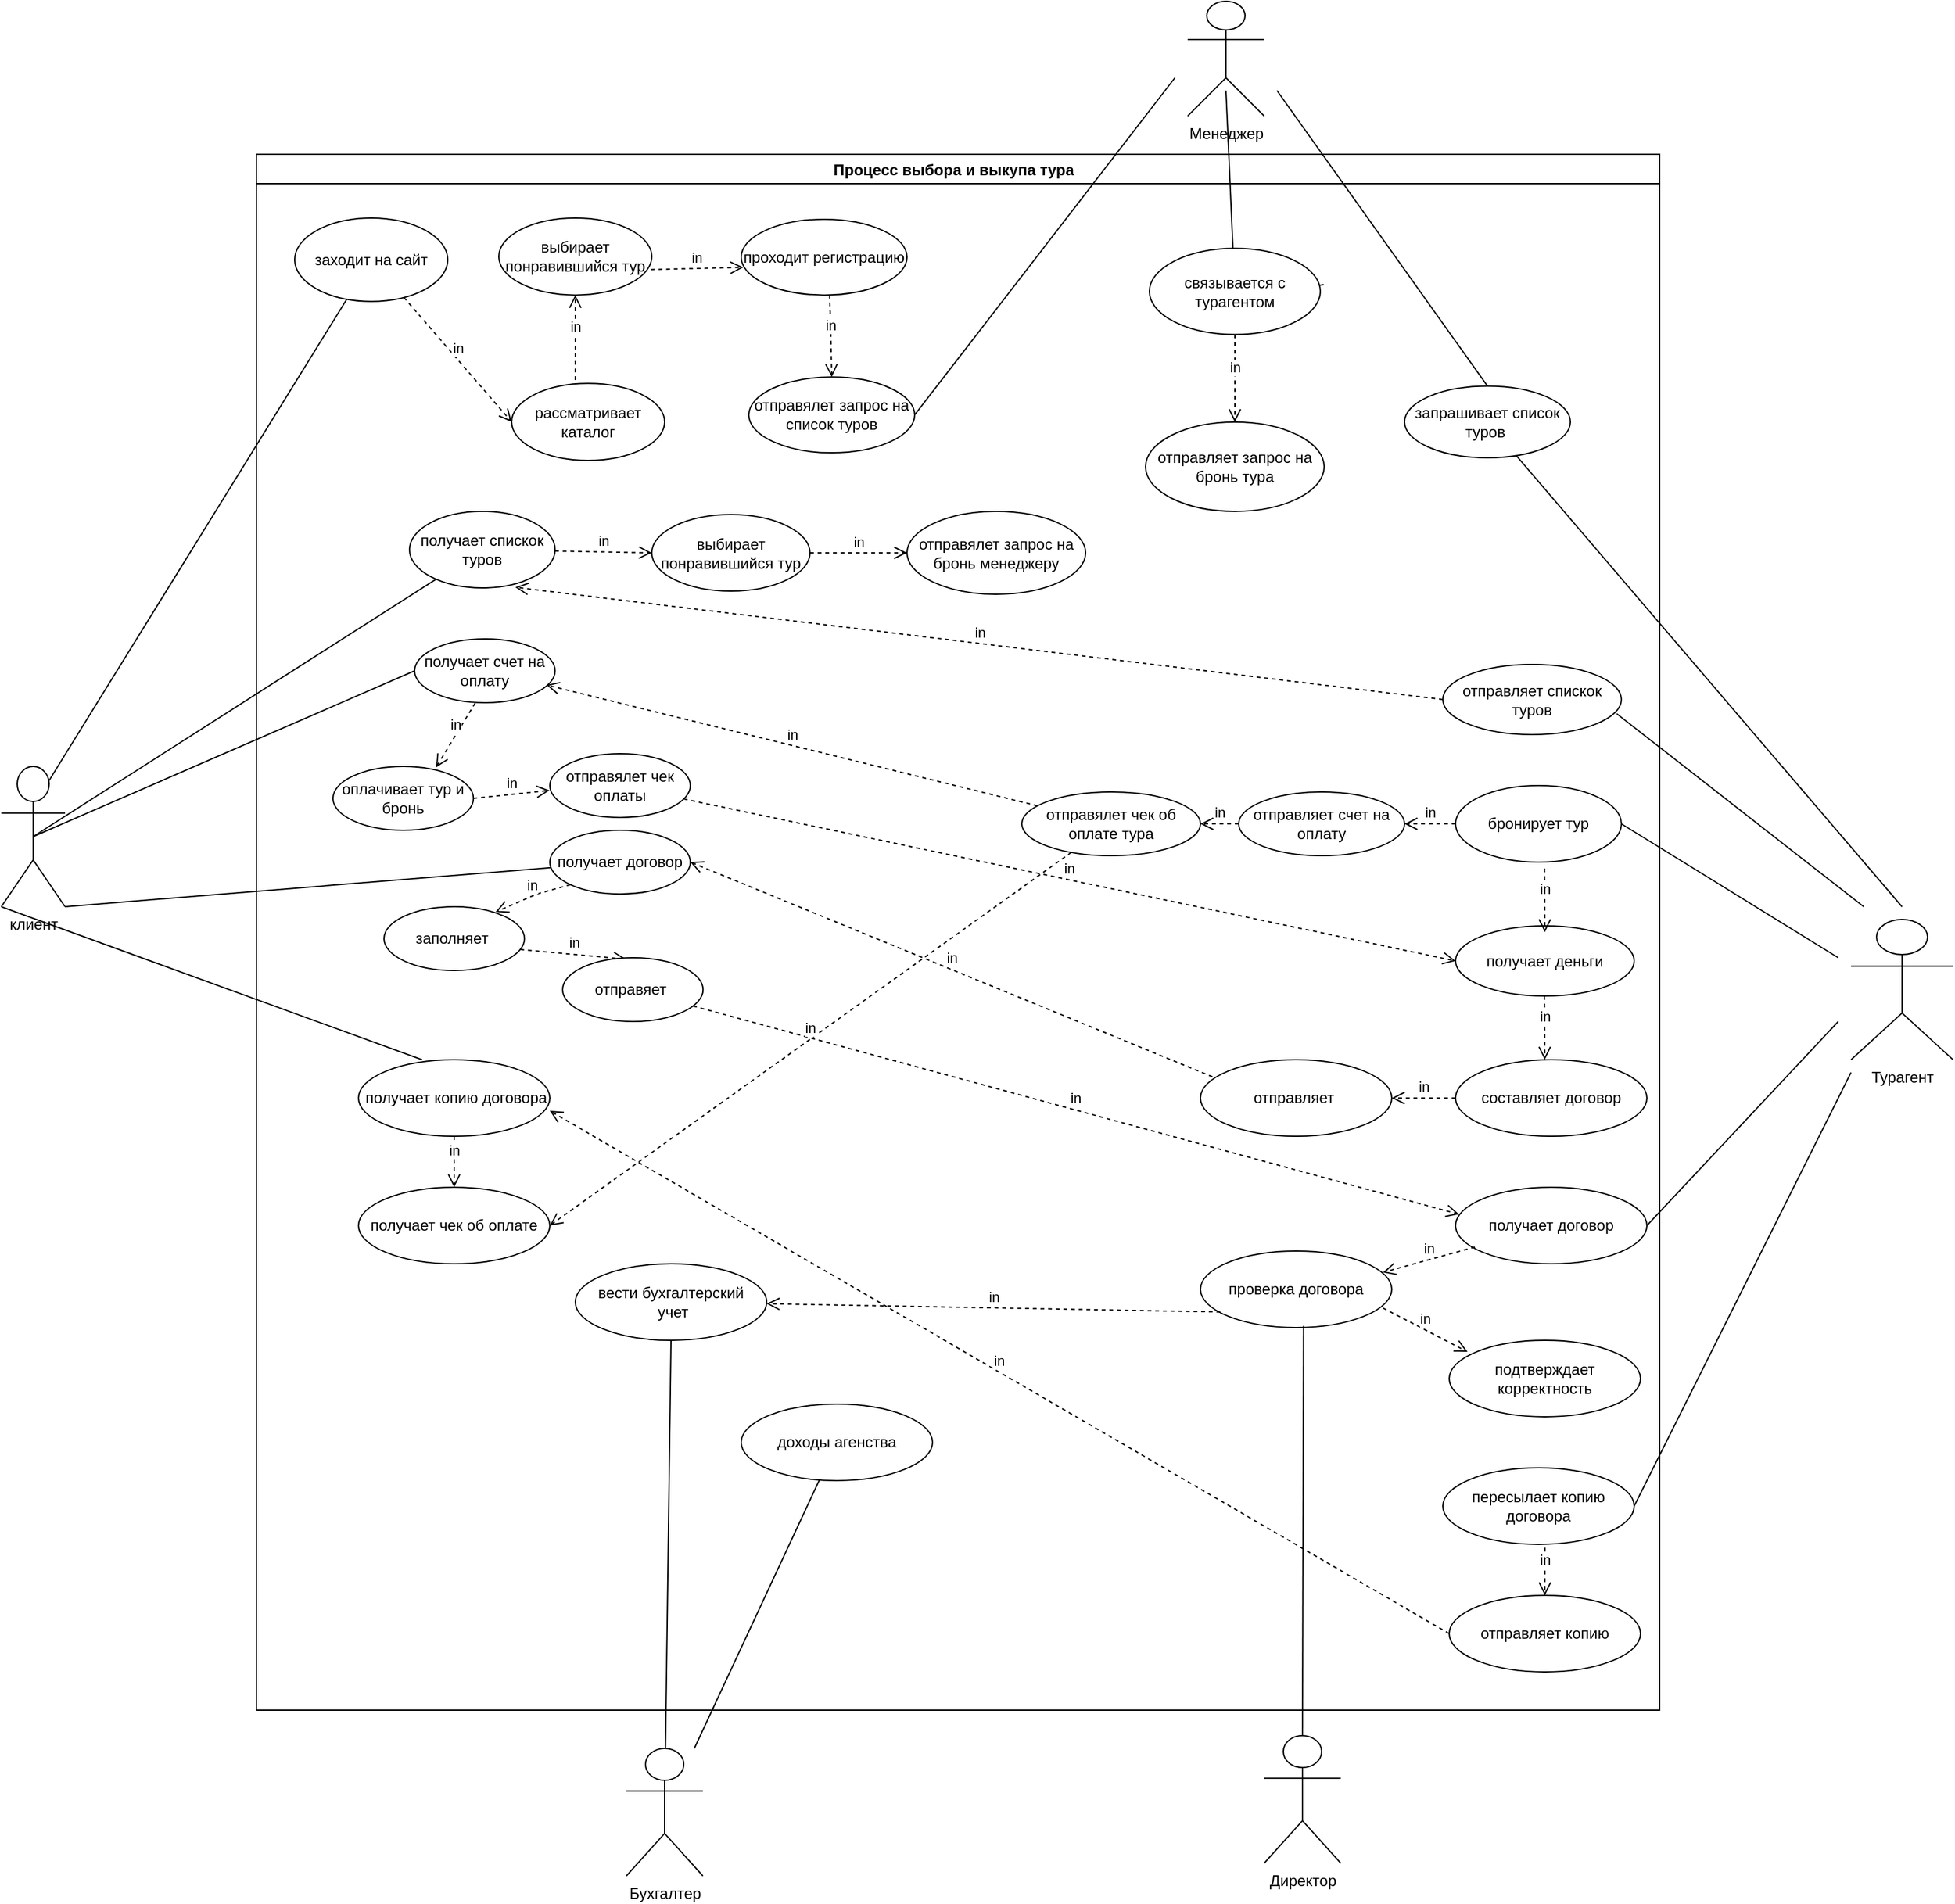 <mxfile version="20.6.0" type="device"><diagram id="TSSHnxWhVKDxBs7s0EkG" name="Страница 1"><mxGraphModel dx="2201" dy="1918" grid="1" gridSize="10" guides="1" tooltips="1" connect="1" arrows="1" fold="1" page="1" pageScale="1" pageWidth="827" pageHeight="1169" math="0" shadow="0"><root><mxCell id="0"/><mxCell id="1" parent="0"/><mxCell id="4VZHrL6p5ydxmqI3qLFS-127" value="Процесс выбора и выкупа тура  " style="swimlane;" parent="1" vertex="1"><mxGeometry x="60" y="-60" width="1100" height="1220" as="geometry"><mxRectangle x="90" y="-2.5" width="210" height="30" as="alternateBounds"/></mxGeometry></mxCell><mxCell id="4VZHrL6p5ydxmqI3qLFS-142" value="рассматривает каталог" style="ellipse;whiteSpace=wrap;html=1;" parent="4VZHrL6p5ydxmqI3qLFS-127" vertex="1"><mxGeometry x="200.07" y="179.68" width="119.93" height="60.32" as="geometry"/></mxCell><mxCell id="4VZHrL6p5ydxmqI3qLFS-160" value="запрашивает список туров&amp;nbsp;" style="ellipse;whiteSpace=wrap;html=1;" parent="4VZHrL6p5ydxmqI3qLFS-127" vertex="1"><mxGeometry x="900" y="181.72" width="130" height="56.25" as="geometry"/></mxCell><mxCell id="4VZHrL6p5ydxmqI3qLFS-188" value="in" style="html=1;verticalAlign=bottom;endArrow=open;dashed=1;endSize=8;rounded=0;exitX=0.416;exitY=-0.044;exitDx=0;exitDy=0;exitPerimeter=0;" parent="4VZHrL6p5ydxmqI3qLFS-127" target="d5pB43uzkPySUnK6f36r-1" edge="1" source="4VZHrL6p5ydxmqI3qLFS-142"><mxGeometry relative="1" as="geometry"><mxPoint x="370.0" y="70.75" as="sourcePoint"/><mxPoint x="250" y="110" as="targetPoint"/><Array as="points"><mxPoint x="250" y="130"/></Array></mxGeometry></mxCell><mxCell id="4VZHrL6p5ydxmqI3qLFS-189" value="in" style="html=1;verticalAlign=bottom;endArrow=open;dashed=1;endSize=8;rounded=0;exitX=0.994;exitY=0.669;exitDx=0;exitDy=0;exitPerimeter=0;entryX=0.013;entryY=0.635;entryDx=0;entryDy=0;entryPerimeter=0;" parent="4VZHrL6p5ydxmqI3qLFS-127" source="d5pB43uzkPySUnK6f36r-1" target="4VZHrL6p5ydxmqI3qLFS-190" edge="1"><mxGeometry relative="1" as="geometry"><mxPoint x="274.99" y="109.607" as="sourcePoint"/><mxPoint x="530" y="170" as="targetPoint"/></mxGeometry></mxCell><mxCell id="4VZHrL6p5ydxmqI3qLFS-190" value="проходит регистрацию" style="ellipse;whiteSpace=wrap;html=1;" parent="4VZHrL6p5ydxmqI3qLFS-127" vertex="1"><mxGeometry x="380" y="50.95" width="130" height="59.37" as="geometry"/></mxCell><mxCell id="4VZHrL6p5ydxmqI3qLFS-192" value="in" style="html=1;verticalAlign=bottom;endArrow=open;dashed=1;endSize=8;rounded=0;exitX=0.533;exitY=0.998;exitDx=0;exitDy=0;exitPerimeter=0;entryX=0.5;entryY=0;entryDx=0;entryDy=0;" parent="4VZHrL6p5ydxmqI3qLFS-127" target="4VZHrL6p5ydxmqI3qLFS-196" edge="1" source="4VZHrL6p5ydxmqI3qLFS-190"><mxGeometry relative="1" as="geometry"><mxPoint x="640.0" y="189.27" as="sourcePoint"/><mxPoint x="450" y="170" as="targetPoint"/><Array as="points"><mxPoint x="450" y="130"/></Array></mxGeometry></mxCell><mxCell id="4VZHrL6p5ydxmqI3qLFS-196" value="отправялет запрос на список туров" style="ellipse;whiteSpace=wrap;html=1;" parent="4VZHrL6p5ydxmqI3qLFS-127" vertex="1"><mxGeometry x="386" y="174.68" width="130" height="59.37" as="geometry"/></mxCell><mxCell id="4VZHrL6p5ydxmqI3qLFS-205" value="отправляет спискок туров" style="ellipse;whiteSpace=wrap;html=1;" parent="4VZHrL6p5ydxmqI3qLFS-127" vertex="1"><mxGeometry x="930" y="400" width="140" height="55" as="geometry"/></mxCell><mxCell id="4VZHrL6p5ydxmqI3qLFS-214" value="in" style="html=1;verticalAlign=bottom;endArrow=open;dashed=1;endSize=8;rounded=0;entryX=0;entryY=0.5;entryDx=0;entryDy=0;" parent="4VZHrL6p5ydxmqI3qLFS-127" source="4VZHrL6p5ydxmqI3qLFS-163" target="4VZHrL6p5ydxmqI3qLFS-215" edge="1"><mxGeometry relative="1" as="geometry"><mxPoint x="654.82" y="292.5" as="sourcePoint"/><mxPoint x="654.82" y="342.5" as="targetPoint"/></mxGeometry></mxCell><mxCell id="4VZHrL6p5ydxmqI3qLFS-215" value="выбирает понравившийся тур" style="ellipse;whiteSpace=wrap;html=1;" parent="4VZHrL6p5ydxmqI3qLFS-127" vertex="1"><mxGeometry x="309.93" y="282.5" width="124" height="60" as="geometry"/></mxCell><mxCell id="4VZHrL6p5ydxmqI3qLFS-217" value="отправялет запрос на бронь менеджеру" style="ellipse;whiteSpace=wrap;html=1;" parent="4VZHrL6p5ydxmqI3qLFS-127" vertex="1"><mxGeometry x="510" y="280" width="140" height="65" as="geometry"/></mxCell><mxCell id="4VZHrL6p5ydxmqI3qLFS-224" value="отправляет запрос на бронь тура" style="ellipse;whiteSpace=wrap;html=1;" parent="4VZHrL6p5ydxmqI3qLFS-127" vertex="1"><mxGeometry x="697" y="210" width="140" height="70" as="geometry"/></mxCell><mxCell id="4VZHrL6p5ydxmqI3qLFS-226" value="бронирует тур" style="ellipse;whiteSpace=wrap;html=1;" parent="4VZHrL6p5ydxmqI3qLFS-127" vertex="1"><mxGeometry x="940" y="495" width="130" height="60" as="geometry"/></mxCell><mxCell id="4VZHrL6p5ydxmqI3qLFS-228" value="отправляет счет на оплату" style="ellipse;whiteSpace=wrap;html=1;" parent="4VZHrL6p5ydxmqI3qLFS-127" vertex="1"><mxGeometry x="770" y="500" width="130" height="50" as="geometry"/></mxCell><mxCell id="4VZHrL6p5ydxmqI3qLFS-231" value="получает счет на оплату" style="ellipse;whiteSpace=wrap;html=1;" parent="4VZHrL6p5ydxmqI3qLFS-127" vertex="1"><mxGeometry x="124" y="380" width="110.14" height="50" as="geometry"/></mxCell><mxCell id="4VZHrL6p5ydxmqI3qLFS-233" value="получает деньги" style="ellipse;whiteSpace=wrap;html=1;" parent="4VZHrL6p5ydxmqI3qLFS-127" vertex="1"><mxGeometry x="940" y="605" width="140" height="55" as="geometry"/></mxCell><mxCell id="4VZHrL6p5ydxmqI3qLFS-163" value="получает спискок туров" style="ellipse;whiteSpace=wrap;html=1;" parent="4VZHrL6p5ydxmqI3qLFS-127" vertex="1"><mxGeometry x="120" y="280" width="114.14" height="60" as="geometry"/></mxCell><mxCell id="4VZHrL6p5ydxmqI3qLFS-211" value="in" style="html=1;verticalAlign=bottom;endArrow=open;dashed=1;endSize=8;rounded=0;exitX=0;exitY=0.5;exitDx=0;exitDy=0;entryX=0.727;entryY=0.992;entryDx=0;entryDy=0;entryPerimeter=0;" parent="4VZHrL6p5ydxmqI3qLFS-127" source="4VZHrL6p5ydxmqI3qLFS-205" target="4VZHrL6p5ydxmqI3qLFS-163" edge="1"><mxGeometry relative="1" as="geometry"><mxPoint x="710.0" y="410" as="sourcePoint"/><mxPoint x="640" y="360" as="targetPoint"/></mxGeometry></mxCell><mxCell id="4VZHrL6p5ydxmqI3qLFS-241" value="in" style="html=1;verticalAlign=bottom;endArrow=open;dashed=1;endSize=8;rounded=0;exitX=1;exitY=0.5;exitDx=0;exitDy=0;entryX=0;entryY=0.5;entryDx=0;entryDy=0;" parent="4VZHrL6p5ydxmqI3qLFS-127" source="4VZHrL6p5ydxmqI3qLFS-215" target="4VZHrL6p5ydxmqI3qLFS-217" edge="1"><mxGeometry relative="1" as="geometry"><mxPoint x="714.78" y="372.5" as="sourcePoint"/><mxPoint x="714.78" y="410.0" as="targetPoint"/></mxGeometry></mxCell><mxCell id="4VZHrL6p5ydxmqI3qLFS-269" value="in" style="html=1;verticalAlign=bottom;endArrow=open;dashed=1;endSize=8;rounded=0;entryX=0.5;entryY=0;entryDx=0;entryDy=0;" parent="4VZHrL6p5ydxmqI3qLFS-127" source="4VZHrL6p5ydxmqI3qLFS-240" target="4VZHrL6p5ydxmqI3qLFS-224" edge="1"><mxGeometry relative="1" as="geometry"><mxPoint x="1040.0" y="330" as="sourcePoint"/><mxPoint x="1030" y="360" as="targetPoint"/><Array as="points"/></mxGeometry></mxCell><mxCell id="4VZHrL6p5ydxmqI3qLFS-273" value="in" style="html=1;verticalAlign=bottom;endArrow=open;dashed=1;endSize=8;rounded=0;entryX=0.938;entryY=0.723;entryDx=0;entryDy=0;entryPerimeter=0;startArrow=none;" parent="4VZHrL6p5ydxmqI3qLFS-127" source="4VZHrL6p5ydxmqI3qLFS-369" target="4VZHrL6p5ydxmqI3qLFS-231" edge="1"><mxGeometry relative="1" as="geometry"><mxPoint x="594.93" y="760" as="sourcePoint"/><mxPoint x="570" y="492.5" as="targetPoint"/></mxGeometry></mxCell><mxCell id="4VZHrL6p5ydxmqI3qLFS-274" value="in" style="html=1;verticalAlign=bottom;endArrow=open;dashed=1;endSize=8;rounded=0;exitX=0.431;exitY=1.007;exitDx=0;exitDy=0;exitPerimeter=0;entryX=0.734;entryY=0.014;entryDx=0;entryDy=0;entryPerimeter=0;" parent="4VZHrL6p5ydxmqI3qLFS-127" source="4VZHrL6p5ydxmqI3qLFS-231" edge="1" target="4VZHrL6p5ydxmqI3qLFS-275"><mxGeometry relative="1" as="geometry"><mxPoint x="250" y="620" as="sourcePoint"/><mxPoint x="117" y="470" as="targetPoint"/></mxGeometry></mxCell><mxCell id="4VZHrL6p5ydxmqI3qLFS-275" value="оплачивает тур и бронь" style="ellipse;whiteSpace=wrap;html=1;" parent="4VZHrL6p5ydxmqI3qLFS-127" vertex="1"><mxGeometry x="60" y="480" width="110.14" height="50" as="geometry"/></mxCell><mxCell id="4VZHrL6p5ydxmqI3qLFS-276" value="отправялет чек оплаты" style="ellipse;whiteSpace=wrap;html=1;" parent="4VZHrL6p5ydxmqI3qLFS-127" vertex="1"><mxGeometry x="230" y="470" width="110.14" height="50" as="geometry"/></mxCell><mxCell id="4VZHrL6p5ydxmqI3qLFS-277" value="in" style="html=1;verticalAlign=bottom;endArrow=open;dashed=1;endSize=8;rounded=0;exitX=1;exitY=0.5;exitDx=0;exitDy=0;entryX=-0.002;entryY=0.576;entryDx=0;entryDy=0;entryPerimeter=0;" parent="4VZHrL6p5ydxmqI3qLFS-127" source="4VZHrL6p5ydxmqI3qLFS-275" target="4VZHrL6p5ydxmqI3qLFS-276" edge="1"><mxGeometry relative="1" as="geometry"><mxPoint x="210.47" y="450.35" as="sourcePoint"/><mxPoint x="210" y="520" as="targetPoint"/></mxGeometry></mxCell><mxCell id="4VZHrL6p5ydxmqI3qLFS-280" value="in" style="html=1;verticalAlign=bottom;endArrow=open;dashed=1;endSize=8;rounded=0;entryX=0;entryY=0.5;entryDx=0;entryDy=0;" parent="4VZHrL6p5ydxmqI3qLFS-127" source="4VZHrL6p5ydxmqI3qLFS-276" target="4VZHrL6p5ydxmqI3qLFS-233" edge="1"><mxGeometry relative="1" as="geometry"><mxPoint x="1090" y="853.85" as="sourcePoint"/><mxPoint x="303.311" y="510.0" as="targetPoint"/></mxGeometry></mxCell><mxCell id="4VZHrL6p5ydxmqI3qLFS-282" value="составляет договор" style="ellipse;whiteSpace=wrap;html=1;" parent="4VZHrL6p5ydxmqI3qLFS-127" vertex="1"><mxGeometry x="940" y="710" width="150" height="60" as="geometry"/></mxCell><mxCell id="4VZHrL6p5ydxmqI3qLFS-285" value="получает договор" style="ellipse;whiteSpace=wrap;html=1;" parent="4VZHrL6p5ydxmqI3qLFS-127" vertex="1"><mxGeometry x="230" y="530" width="110.14" height="50" as="geometry"/></mxCell><mxCell id="4VZHrL6p5ydxmqI3qLFS-286" value="in" style="html=1;verticalAlign=bottom;endArrow=open;dashed=1;endSize=8;rounded=0;entryX=1;entryY=0.5;entryDx=0;entryDy=0;" parent="4VZHrL6p5ydxmqI3qLFS-127" source="4VZHrL6p5ydxmqI3qLFS-282" target="4VZHrL6p5ydxmqI3qLFS-344" edge="1"><mxGeometry relative="1" as="geometry"><mxPoint x="314.542" y="522.433" as="sourcePoint"/><mxPoint x="740" y="710" as="targetPoint"/></mxGeometry></mxCell><mxCell id="4VZHrL6p5ydxmqI3qLFS-287" value="in" style="html=1;verticalAlign=bottom;endArrow=open;dashed=1;endSize=8;rounded=0;exitX=0;exitY=1;exitDx=0;exitDy=0;entryX=0.794;entryY=0.083;entryDx=0;entryDy=0;entryPerimeter=0;" parent="4VZHrL6p5ydxmqI3qLFS-127" source="4VZHrL6p5ydxmqI3qLFS-285" edge="1" target="4VZHrL6p5ydxmqI3qLFS-288"><mxGeometry relative="1" as="geometry"><mxPoint x="110" y="600" as="sourcePoint"/><mxPoint x="110" y="640" as="targetPoint"/><Array as="points"><mxPoint x="220" y="580"/></Array></mxGeometry></mxCell><mxCell id="4VZHrL6p5ydxmqI3qLFS-288" value="заполняет&amp;nbsp;" style="ellipse;whiteSpace=wrap;html=1;" parent="4VZHrL6p5ydxmqI3qLFS-127" vertex="1"><mxGeometry x="100" y="590" width="110.14" height="50" as="geometry"/></mxCell><mxCell id="4VZHrL6p5ydxmqI3qLFS-294" value="in" style="html=1;verticalAlign=bottom;endArrow=open;dashed=1;endSize=8;rounded=0;exitX=0.97;exitY=0.671;exitDx=0;exitDy=0;exitPerimeter=0;entryX=0.454;entryY=0.023;entryDx=0;entryDy=0;entryPerimeter=0;" parent="4VZHrL6p5ydxmqI3qLFS-127" source="4VZHrL6p5ydxmqI3qLFS-288" target="d5pB43uzkPySUnK6f36r-7" edge="1"><mxGeometry relative="1" as="geometry"><mxPoint x="106.699" y="608.65" as="sourcePoint"/><mxPoint x="221.7" y="779.32" as="targetPoint"/></mxGeometry></mxCell><mxCell id="4VZHrL6p5ydxmqI3qLFS-296" value="in" style="html=1;verticalAlign=bottom;endArrow=open;dashed=1;endSize=8;rounded=0;entryX=0.018;entryY=0.353;entryDx=0;entryDy=0;entryPerimeter=0;" parent="4VZHrL6p5ydxmqI3qLFS-127" target="4VZHrL6p5ydxmqI3qLFS-338" edge="1" source="d5pB43uzkPySUnK6f36r-7"><mxGeometry relative="1" as="geometry"><mxPoint x="350.003" y="810.0" as="sourcePoint"/><mxPoint x="730" y="890" as="targetPoint"/></mxGeometry></mxCell><mxCell id="4VZHrL6p5ydxmqI3qLFS-338" value="получает договор" style="ellipse;whiteSpace=wrap;html=1;" parent="4VZHrL6p5ydxmqI3qLFS-127" vertex="1"><mxGeometry x="940" y="810" width="150" height="60" as="geometry"/></mxCell><mxCell id="4VZHrL6p5ydxmqI3qLFS-340" value="проверка договора" style="ellipse;whiteSpace=wrap;html=1;" parent="4VZHrL6p5ydxmqI3qLFS-127" vertex="1"><mxGeometry x="740" y="860" width="150" height="60" as="geometry"/></mxCell><mxCell id="4VZHrL6p5ydxmqI3qLFS-341" value="in" style="html=1;verticalAlign=bottom;endArrow=open;dashed=1;endSize=8;rounded=0;exitX=0.101;exitY=0.781;exitDx=0;exitDy=0;exitPerimeter=0;entryX=0.954;entryY=0.279;entryDx=0;entryDy=0;entryPerimeter=0;" parent="4VZHrL6p5ydxmqI3qLFS-127" source="4VZHrL6p5ydxmqI3qLFS-338" target="4VZHrL6p5ydxmqI3qLFS-340" edge="1"><mxGeometry relative="1" as="geometry"><mxPoint x="973.414" y="861.052" as="sourcePoint"/><mxPoint x="890" y="890" as="targetPoint"/></mxGeometry></mxCell><mxCell id="4VZHrL6p5ydxmqI3qLFS-344" value="отправляет&amp;nbsp;" style="ellipse;whiteSpace=wrap;html=1;" parent="4VZHrL6p5ydxmqI3qLFS-127" vertex="1"><mxGeometry x="740" y="710" width="150" height="60" as="geometry"/></mxCell><mxCell id="4VZHrL6p5ydxmqI3qLFS-345" value="in" style="html=1;verticalAlign=bottom;endArrow=open;dashed=1;endSize=8;rounded=0;entryX=1;entryY=0.5;entryDx=0;entryDy=0;exitX=0.063;exitY=0.223;exitDx=0;exitDy=0;exitPerimeter=0;" parent="4VZHrL6p5ydxmqI3qLFS-127" source="4VZHrL6p5ydxmqI3qLFS-344" target="4VZHrL6p5ydxmqI3qLFS-285" edge="1"><mxGeometry relative="1" as="geometry"><mxPoint x="493.96" y="720.0" as="sourcePoint"/><mxPoint x="430.0" y="698.8" as="targetPoint"/></mxGeometry></mxCell><mxCell id="4VZHrL6p5ydxmqI3qLFS-347" value="подтверждает корректность" style="ellipse;whiteSpace=wrap;html=1;" parent="4VZHrL6p5ydxmqI3qLFS-127" vertex="1"><mxGeometry x="935" y="930" width="150" height="60" as="geometry"/></mxCell><mxCell id="4VZHrL6p5ydxmqI3qLFS-346" value="in" style="html=1;verticalAlign=bottom;endArrow=open;dashed=1;endSize=8;rounded=0;entryX=0.096;entryY=0.15;entryDx=0;entryDy=0;exitX=0.954;exitY=0.745;exitDx=0;exitDy=0;exitPerimeter=0;entryPerimeter=0;" parent="4VZHrL6p5ydxmqI3qLFS-127" source="4VZHrL6p5ydxmqI3qLFS-340" target="4VZHrL6p5ydxmqI3qLFS-347" edge="1"><mxGeometry relative="1" as="geometry"><mxPoint x="890" y="1140" as="sourcePoint"/><mxPoint x="650" y="1130" as="targetPoint"/></mxGeometry></mxCell><mxCell id="4VZHrL6p5ydxmqI3qLFS-349" value="пересылает копию договора" style="ellipse;whiteSpace=wrap;html=1;" parent="4VZHrL6p5ydxmqI3qLFS-127" vertex="1"><mxGeometry x="930" y="1030" width="150" height="60" as="geometry"/></mxCell><mxCell id="4VZHrL6p5ydxmqI3qLFS-355" value="вести бухгалтерский&lt;br&gt;&amp;nbsp;учет&lt;br&gt;" style="ellipse;whiteSpace=wrap;html=1;" parent="4VZHrL6p5ydxmqI3qLFS-127" vertex="1"><mxGeometry x="250" y="870" width="150" height="60" as="geometry"/></mxCell><mxCell id="4VZHrL6p5ydxmqI3qLFS-356" value="in" style="html=1;verticalAlign=bottom;endArrow=open;dashed=1;endSize=8;rounded=0;exitX=0.104;exitY=0.796;exitDx=0;exitDy=0;exitPerimeter=0;" parent="4VZHrL6p5ydxmqI3qLFS-127" source="4VZHrL6p5ydxmqI3qLFS-340" target="4VZHrL6p5ydxmqI3qLFS-355" edge="1"><mxGeometry relative="1" as="geometry"><mxPoint x="824.86" y="1070" as="sourcePoint"/><mxPoint x="825" y="1120" as="targetPoint"/></mxGeometry></mxCell><mxCell id="4VZHrL6p5ydxmqI3qLFS-358" value="отправляет копию" style="ellipse;whiteSpace=wrap;html=1;" parent="4VZHrL6p5ydxmqI3qLFS-127" vertex="1"><mxGeometry x="935" y="1130" width="150" height="60" as="geometry"/></mxCell><mxCell id="4VZHrL6p5ydxmqI3qLFS-359" value="in" style="html=1;verticalAlign=bottom;endArrow=open;dashed=1;endSize=8;rounded=0;exitX=0.534;exitY=1.044;exitDx=0;exitDy=0;exitPerimeter=0;" parent="4VZHrL6p5ydxmqI3qLFS-127" source="4VZHrL6p5ydxmqI3qLFS-349" target="4VZHrL6p5ydxmqI3qLFS-358" edge="1"><mxGeometry relative="1" as="geometry"><mxPoint x="1100" y="1150" as="sourcePoint"/><mxPoint x="1180" y="1150" as="targetPoint"/></mxGeometry></mxCell><mxCell id="4VZHrL6p5ydxmqI3qLFS-363" value="&amp;nbsp;получает копию договора" style="ellipse;whiteSpace=wrap;html=1;" parent="4VZHrL6p5ydxmqI3qLFS-127" vertex="1"><mxGeometry x="80" y="710" width="150" height="60" as="geometry"/></mxCell><mxCell id="4VZHrL6p5ydxmqI3qLFS-365" value="in" style="html=1;verticalAlign=bottom;endArrow=open;dashed=1;endSize=8;rounded=0;exitX=0.5;exitY=1;exitDx=0;exitDy=0;entryX=0.5;entryY=0;entryDx=0;entryDy=0;" parent="4VZHrL6p5ydxmqI3qLFS-127" edge="1" target="4VZHrL6p5ydxmqI3qLFS-366" source="4VZHrL6p5ydxmqI3qLFS-363"><mxGeometry relative="1" as="geometry"><mxPoint x="110.003" y="1200.0" as="sourcePoint"/><mxPoint x="130" y="1360" as="targetPoint"/></mxGeometry></mxCell><mxCell id="4VZHrL6p5ydxmqI3qLFS-366" value="получает чек об оплате" style="ellipse;whiteSpace=wrap;html=1;" parent="4VZHrL6p5ydxmqI3qLFS-127" vertex="1"><mxGeometry x="80" y="810" width="150" height="60" as="geometry"/></mxCell><mxCell id="4VZHrL6p5ydxmqI3qLFS-367" value="in" style="html=1;verticalAlign=bottom;endArrow=open;dashed=1;endSize=8;rounded=0;entryX=1;entryY=0.5;entryDx=0;entryDy=0;" parent="4VZHrL6p5ydxmqI3qLFS-127" source="4VZHrL6p5ydxmqI3qLFS-369" target="4VZHrL6p5ydxmqI3qLFS-366" edge="1"><mxGeometry relative="1" as="geometry"><mxPoint x="540" y="1000" as="sourcePoint"/><mxPoint x="120" y="1340" as="targetPoint"/></mxGeometry></mxCell><mxCell id="4VZHrL6p5ydxmqI3qLFS-364" value="in" style="html=1;verticalAlign=bottom;endArrow=open;dashed=1;endSize=8;rounded=0;entryX=1;entryY=0.667;entryDx=0;entryDy=0;entryPerimeter=0;exitX=0;exitY=0.5;exitDx=0;exitDy=0;" parent="4VZHrL6p5ydxmqI3qLFS-127" source="4VZHrL6p5ydxmqI3qLFS-358" target="4VZHrL6p5ydxmqI3qLFS-363" edge="1"><mxGeometry relative="1" as="geometry"><mxPoint x="890" y="1150" as="sourcePoint"/><mxPoint x="1012.085" y="1123.892" as="targetPoint"/></mxGeometry></mxCell><mxCell id="4VZHrL6p5ydxmqI3qLFS-171" value="заходит на сайт" style="ellipse;whiteSpace=wrap;html=1;" parent="4VZHrL6p5ydxmqI3qLFS-127" vertex="1"><mxGeometry x="30" y="50" width="120" height="65.32" as="geometry"/></mxCell><mxCell id="4VZHrL6p5ydxmqI3qLFS-172" value="in" style="html=1;verticalAlign=bottom;endArrow=open;dashed=1;endSize=8;rounded=0;entryX=0;entryY=0.5;entryDx=0;entryDy=0;" parent="4VZHrL6p5ydxmqI3qLFS-127" source="4VZHrL6p5ydxmqI3qLFS-171" target="4VZHrL6p5ydxmqI3qLFS-142" edge="1"><mxGeometry relative="1" as="geometry"><mxPoint x="470" y="460" as="sourcePoint"/><mxPoint x="170" y="195" as="targetPoint"/></mxGeometry></mxCell><mxCell id="d5pB43uzkPySUnK6f36r-1" value="выбирает понравившийся тур" style="ellipse;whiteSpace=wrap;html=1;" vertex="1" parent="4VZHrL6p5ydxmqI3qLFS-127"><mxGeometry x="190" y="50" width="119.93" height="60.32" as="geometry"/></mxCell><mxCell id="d5pB43uzkPySUnK6f36r-4" value="" style="endArrow=none;html=1;rounded=0;startArrow=none;" edge="1" parent="4VZHrL6p5ydxmqI3qLFS-127" source="4VZHrL6p5ydxmqI3qLFS-240"><mxGeometry width="50" height="50" relative="1" as="geometry"><mxPoint x="766.66" y="112.18" as="sourcePoint"/><mxPoint x="760" y="-50" as="targetPoint"/></mxGeometry></mxCell><mxCell id="4VZHrL6p5ydxmqI3qLFS-240" value="связывается с турагентом" style="ellipse;whiteSpace=wrap;html=1;" parent="4VZHrL6p5ydxmqI3qLFS-127" vertex="1"><mxGeometry x="700" y="73.75" width="134" height="67.5" as="geometry"/></mxCell><mxCell id="d5pB43uzkPySUnK6f36r-5" value="" style="endArrow=none;html=1;rounded=0;" edge="1" parent="4VZHrL6p5ydxmqI3qLFS-127" target="4VZHrL6p5ydxmqI3qLFS-240"><mxGeometry width="50" height="50" relative="1" as="geometry"><mxPoint x="836.66" y="102.18" as="sourcePoint"/><mxPoint x="836.66" y="-60" as="targetPoint"/></mxGeometry></mxCell><mxCell id="4VZHrL6p5ydxmqI3qLFS-369" value="отправялет чек об оплате тура" style="ellipse;whiteSpace=wrap;html=1;" parent="4VZHrL6p5ydxmqI3qLFS-127" vertex="1"><mxGeometry x="600" y="500" width="140" height="50" as="geometry"/></mxCell><mxCell id="d5pB43uzkPySUnK6f36r-7" value="отправяет&amp;nbsp;" style="ellipse;whiteSpace=wrap;html=1;" vertex="1" parent="4VZHrL6p5ydxmqI3qLFS-127"><mxGeometry x="240" y="630" width="110.14" height="50" as="geometry"/></mxCell><mxCell id="d5pB43uzkPySUnK6f36r-9" value="in" style="html=1;verticalAlign=bottom;endArrow=open;dashed=1;endSize=8;rounded=0;entryX=1;entryY=0.5;entryDx=0;entryDy=0;" edge="1" parent="4VZHrL6p5ydxmqI3qLFS-127" target="4VZHrL6p5ydxmqI3qLFS-369"><mxGeometry relative="1" as="geometry"><mxPoint x="770" y="525" as="sourcePoint"/><mxPoint x="1010.97" y="519.75" as="targetPoint"/></mxGeometry></mxCell><mxCell id="d5pB43uzkPySUnK6f36r-10" value="in" style="html=1;verticalAlign=bottom;endArrow=open;dashed=1;endSize=8;rounded=0;entryX=1;entryY=0.5;entryDx=0;entryDy=0;exitX=0;exitY=0.5;exitDx=0;exitDy=0;" edge="1" parent="4VZHrL6p5ydxmqI3qLFS-127" source="4VZHrL6p5ydxmqI3qLFS-226" target="4VZHrL6p5ydxmqI3qLFS-228"><mxGeometry relative="1" as="geometry"><mxPoint x="1010" y="450" as="sourcePoint"/><mxPoint x="990.0" y="507.77" as="targetPoint"/></mxGeometry></mxCell><mxCell id="d5pB43uzkPySUnK6f36r-11" value="in" style="html=1;verticalAlign=bottom;endArrow=open;dashed=1;endSize=8;rounded=0;" edge="1" parent="4VZHrL6p5ydxmqI3qLFS-127"><mxGeometry relative="1" as="geometry"><mxPoint x="1009.72" y="560" as="sourcePoint"/><mxPoint x="1010" y="610" as="targetPoint"/></mxGeometry></mxCell><mxCell id="d5pB43uzkPySUnK6f36r-12" value="in" style="html=1;verticalAlign=bottom;endArrow=open;dashed=1;endSize=8;rounded=0;" edge="1" parent="4VZHrL6p5ydxmqI3qLFS-127"><mxGeometry relative="1" as="geometry"><mxPoint x="1009.66" y="660" as="sourcePoint"/><mxPoint x="1009.94" y="710" as="targetPoint"/></mxGeometry></mxCell><mxCell id="d5pB43uzkPySUnK6f36r-79" value="доходы агенства" style="ellipse;whiteSpace=wrap;html=1;" vertex="1" parent="4VZHrL6p5ydxmqI3qLFS-127"><mxGeometry x="380" y="980" width="150" height="60" as="geometry"/></mxCell><mxCell id="4VZHrL6p5ydxmqI3qLFS-162" value="клиент" style="shape=umlActor;verticalLabelPosition=bottom;verticalAlign=top;html=1;outlineConnect=0;" parent="1" vertex="1"><mxGeometry x="-140" y="420" width="50" height="110" as="geometry"/></mxCell><mxCell id="4VZHrL6p5ydxmqI3qLFS-165" value="" style="endArrow=none;html=1;rounded=0;exitX=0.5;exitY=0.5;exitDx=0;exitDy=0;exitPerimeter=0;" parent="1" source="4VZHrL6p5ydxmqI3qLFS-162" target="4VZHrL6p5ydxmqI3qLFS-163" edge="1"><mxGeometry width="50" height="50" relative="1" as="geometry"><mxPoint x="630" y="330" as="sourcePoint"/><mxPoint x="680" y="280" as="targetPoint"/></mxGeometry></mxCell><mxCell id="4VZHrL6p5ydxmqI3qLFS-170" value="" style="endArrow=none;html=1;rounded=0;exitX=0.75;exitY=0.1;exitDx=0;exitDy=0;exitPerimeter=0;" parent="1" source="4VZHrL6p5ydxmqI3qLFS-162" target="4VZHrL6p5ydxmqI3qLFS-171" edge="1"><mxGeometry width="50" height="50" relative="1" as="geometry"><mxPoint x="120" y="100" as="sourcePoint"/><mxPoint x="170" y="80" as="targetPoint"/></mxGeometry></mxCell><mxCell id="4VZHrL6p5ydxmqI3qLFS-230" value="" style="endArrow=none;html=1;rounded=0;entryX=0;entryY=0.5;entryDx=0;entryDy=0;exitX=0.5;exitY=0.5;exitDx=0;exitDy=0;exitPerimeter=0;" parent="1" source="4VZHrL6p5ydxmqI3qLFS-162" target="4VZHrL6p5ydxmqI3qLFS-231" edge="1"><mxGeometry width="50" height="50" relative="1" as="geometry"><mxPoint x="30" y="175.021" as="sourcePoint"/><mxPoint x="210" y="200" as="targetPoint"/></mxGeometry></mxCell><mxCell id="4VZHrL6p5ydxmqI3qLFS-284" value="" style="endArrow=none;html=1;rounded=0;exitX=1;exitY=1;exitDx=0;exitDy=0;exitPerimeter=0;" parent="1" source="4VZHrL6p5ydxmqI3qLFS-162" target="4VZHrL6p5ydxmqI3qLFS-285" edge="1"><mxGeometry width="50" height="50" relative="1" as="geometry"><mxPoint x="70" y="137.273" as="sourcePoint"/><mxPoint x="180" y="400" as="targetPoint"/></mxGeometry></mxCell><mxCell id="4VZHrL6p5ydxmqI3qLFS-289" value="Директор" style="shape=umlActor;verticalLabelPosition=bottom;verticalAlign=top;html=1;outlineConnect=0;" parent="1" vertex="1"><mxGeometry x="850" y="1180" width="60" height="100" as="geometry"/></mxCell><mxCell id="4VZHrL6p5ydxmqI3qLFS-290" value="Бухгалтер" style="shape=umlActor;verticalLabelPosition=bottom;verticalAlign=top;html=1;outlineConnect=0;" parent="1" vertex="1"><mxGeometry x="350" y="1190" width="60" height="100" as="geometry"/></mxCell><mxCell id="4VZHrL6p5ydxmqI3qLFS-343" value="" style="endArrow=none;html=1;rounded=0;exitX=0.539;exitY=0.98;exitDx=0;exitDy=0;exitPerimeter=0;" parent="1" source="4VZHrL6p5ydxmqI3qLFS-340" edge="1"><mxGeometry width="50" height="50" relative="1" as="geometry"><mxPoint x="1009.86" y="750" as="sourcePoint"/><mxPoint x="880" y="1180" as="targetPoint"/></mxGeometry></mxCell><mxCell id="4VZHrL6p5ydxmqI3qLFS-354" value="" style="endArrow=none;html=1;rounded=0;exitX=0.5;exitY=1;exitDx=0;exitDy=0;" parent="1" source="4VZHrL6p5ydxmqI3qLFS-355" target="4VZHrL6p5ydxmqI3qLFS-290" edge="1"><mxGeometry width="50" height="50" relative="1" as="geometry"><mxPoint x="680" y="850" as="sourcePoint"/><mxPoint x="680" y="1139" as="targetPoint"/></mxGeometry></mxCell><mxCell id="4VZHrL6p5ydxmqI3qLFS-362" value="" style="endArrow=none;html=1;rounded=0;exitX=0;exitY=1;exitDx=0;exitDy=0;exitPerimeter=0;entryX=0.333;entryY=0;entryDx=0;entryDy=0;entryPerimeter=0;" parent="1" source="4VZHrL6p5ydxmqI3qLFS-162" target="4VZHrL6p5ydxmqI3qLFS-363" edge="1"><mxGeometry width="50" height="50" relative="1" as="geometry"><mxPoint x="23.98" y="200" as="sourcePoint"/><mxPoint x="240" y="980" as="targetPoint"/></mxGeometry></mxCell><mxCell id="4VZHrL6p5ydxmqI3qLFS-180" value="Менеджер" style="shape=umlActor;verticalLabelPosition=bottom;verticalAlign=top;html=1;outlineConnect=0;" parent="1" vertex="1"><mxGeometry x="790" y="-180" width="60" height="90" as="geometry"/></mxCell><mxCell id="4VZHrL6p5ydxmqI3qLFS-201" value="" style="endArrow=none;html=1;rounded=0;exitX=1;exitY=0.5;exitDx=0;exitDy=0;" parent="1" source="4VZHrL6p5ydxmqI3qLFS-196" edge="1"><mxGeometry width="50" height="50" relative="1" as="geometry"><mxPoint x="989.864" y="159.253" as="sourcePoint"/><mxPoint x="780" y="-120" as="targetPoint"/></mxGeometry></mxCell><mxCell id="4VZHrL6p5ydxmqI3qLFS-237" value="" style="endArrow=none;html=1;rounded=0;exitX=0.5;exitY=0;exitDx=0;exitDy=0;" parent="1" source="4VZHrL6p5ydxmqI3qLFS-160" edge="1"><mxGeometry width="50" height="50" relative="1" as="geometry"><mxPoint x="1400" y="290" as="sourcePoint"/><mxPoint x="860" y="-110" as="targetPoint"/></mxGeometry></mxCell><mxCell id="4VZHrL6p5ydxmqI3qLFS-195" value="Турагент" style="shape=umlActor;verticalLabelPosition=bottom;verticalAlign=top;html=1;outlineConnect=0;" parent="1" vertex="1"><mxGeometry x="1310" y="540" width="80" height="110" as="geometry"/></mxCell><mxCell id="4VZHrL6p5ydxmqI3qLFS-357" value="" style="endArrow=none;html=1;rounded=0;exitX=1;exitY=0.5;exitDx=0;exitDy=0;" parent="1" source="4VZHrL6p5ydxmqI3qLFS-349" edge="1"><mxGeometry width="50" height="50" relative="1" as="geometry"><mxPoint x="1029.86" y="760" as="sourcePoint"/><mxPoint x="1310" y="660" as="targetPoint"/></mxGeometry></mxCell><mxCell id="4VZHrL6p5ydxmqI3qLFS-339" value="" style="endArrow=none;html=1;rounded=0;exitX=1;exitY=0.5;exitDx=0;exitDy=0;" parent="1" source="4VZHrL6p5ydxmqI3qLFS-338" edge="1"><mxGeometry width="50" height="50" relative="1" as="geometry"><mxPoint x="957.908" y="441.263" as="sourcePoint"/><mxPoint x="1300" y="620" as="targetPoint"/></mxGeometry></mxCell><mxCell id="4VZHrL6p5ydxmqI3qLFS-270" value="" style="endArrow=none;html=1;rounded=0;exitX=1;exitY=0.5;exitDx=0;exitDy=0;" parent="1" source="4VZHrL6p5ydxmqI3qLFS-226" edge="1"><mxGeometry width="50" height="50" relative="1" as="geometry"><mxPoint x="1290.0" y="500.0" as="sourcePoint"/><mxPoint x="1300" y="570" as="targetPoint"/></mxGeometry></mxCell><mxCell id="4VZHrL6p5ydxmqI3qLFS-239" value="" style="endArrow=none;html=1;rounded=0;exitX=0.974;exitY=0.703;exitDx=0;exitDy=0;exitPerimeter=0;" parent="1" source="4VZHrL6p5ydxmqI3qLFS-205" edge="1"><mxGeometry width="50" height="50" relative="1" as="geometry"><mxPoint x="1159.14" y="241.79" as="sourcePoint"/><mxPoint x="1320" y="530" as="targetPoint"/></mxGeometry></mxCell><mxCell id="4VZHrL6p5ydxmqI3qLFS-238" value="" style="endArrow=none;html=1;rounded=0;" parent="1" source="4VZHrL6p5ydxmqI3qLFS-160" edge="1"><mxGeometry width="50" height="50" relative="1" as="geometry"><mxPoint x="1230.0" y="480.5" as="sourcePoint"/><mxPoint x="1350" y="530" as="targetPoint"/></mxGeometry></mxCell><mxCell id="d5pB43uzkPySUnK6f36r-81" value="" style="endArrow=none;html=1;rounded=0;" edge="1" parent="1" source="d5pB43uzkPySUnK6f36r-79" target="4VZHrL6p5ydxmqI3qLFS-290"><mxGeometry width="50" height="50" relative="1" as="geometry"><mxPoint x="395" y="880" as="sourcePoint"/><mxPoint x="390.676" y="1200" as="targetPoint"/></mxGeometry></mxCell></root></mxGraphModel></diagram></mxfile>
